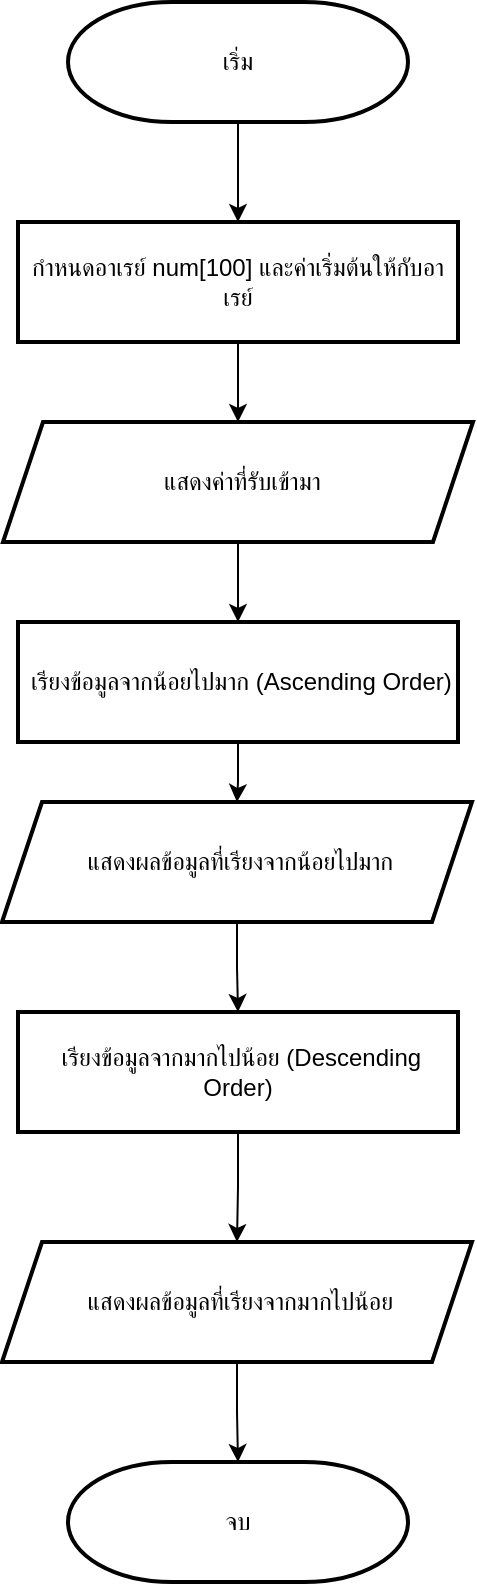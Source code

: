 <mxfile version="25.0.2">
  <diagram name="Page-1" id="ZFWVXQ1Z0pBYEthVD5IX">
    <mxGraphModel dx="1502" dy="685" grid="1" gridSize="10" guides="1" tooltips="1" connect="1" arrows="1" fold="1" page="1" pageScale="1" pageWidth="827" pageHeight="1169" math="0" shadow="0">
      <root>
        <mxCell id="0" />
        <mxCell id="1" parent="0" />
        <mxCell id="2ZdUj93LuS4gFnl_lG0V-3" value="" style="edgeStyle=orthogonalEdgeStyle;rounded=0;orthogonalLoop=1;jettySize=auto;html=1;" edge="1" parent="1" source="8qHCZE8XLDsl83MSMVz2-1" target="2ZdUj93LuS4gFnl_lG0V-1">
          <mxGeometry relative="1" as="geometry" />
        </mxCell>
        <mxCell id="8qHCZE8XLDsl83MSMVz2-1" value="เริ่ม" style="strokeWidth=2;html=1;shape=mxgraph.flowchart.terminator;whiteSpace=wrap;" parent="1" vertex="1">
          <mxGeometry x="329" y="80" width="170" height="60" as="geometry" />
        </mxCell>
        <mxCell id="2ZdUj93LuS4gFnl_lG0V-5" value="" style="edgeStyle=orthogonalEdgeStyle;rounded=0;orthogonalLoop=1;jettySize=auto;html=1;" edge="1" parent="1" source="2ZdUj93LuS4gFnl_lG0V-1" target="2ZdUj93LuS4gFnl_lG0V-4">
          <mxGeometry relative="1" as="geometry" />
        </mxCell>
        <mxCell id="2ZdUj93LuS4gFnl_lG0V-1" value="กำหนดอาเรย์ num[100] และค่าเริ่มต้นให้กับอาเรย์" style="whiteSpace=wrap;html=1;strokeWidth=2;" vertex="1" parent="1">
          <mxGeometry x="304" y="190" width="220" height="60" as="geometry" />
        </mxCell>
        <mxCell id="2ZdUj93LuS4gFnl_lG0V-7" value="" style="edgeStyle=orthogonalEdgeStyle;rounded=0;orthogonalLoop=1;jettySize=auto;html=1;" edge="1" parent="1" source="2ZdUj93LuS4gFnl_lG0V-4" target="2ZdUj93LuS4gFnl_lG0V-6">
          <mxGeometry relative="1" as="geometry" />
        </mxCell>
        <mxCell id="2ZdUj93LuS4gFnl_lG0V-4" value="&lt;div&gt;&amp;nbsp;แสดงค่าที่รับเข้ามา&lt;br&gt;&lt;/div&gt;" style="shape=parallelogram;perimeter=parallelogramPerimeter;whiteSpace=wrap;html=1;fixedSize=1;strokeWidth=2;" vertex="1" parent="1">
          <mxGeometry x="296.5" y="290" width="235" height="60" as="geometry" />
        </mxCell>
        <mxCell id="2ZdUj93LuS4gFnl_lG0V-9" value="" style="edgeStyle=orthogonalEdgeStyle;rounded=0;orthogonalLoop=1;jettySize=auto;html=1;" edge="1" parent="1" source="2ZdUj93LuS4gFnl_lG0V-6" target="2ZdUj93LuS4gFnl_lG0V-8">
          <mxGeometry relative="1" as="geometry" />
        </mxCell>
        <mxCell id="2ZdUj93LuS4gFnl_lG0V-6" value="&amp;nbsp;เรียงข้อมูลจากน้อยไปมาก (Ascending Order)" style="whiteSpace=wrap;html=1;strokeWidth=2;" vertex="1" parent="1">
          <mxGeometry x="304" y="390" width="220" height="60" as="geometry" />
        </mxCell>
        <mxCell id="2ZdUj93LuS4gFnl_lG0V-11" value="" style="edgeStyle=orthogonalEdgeStyle;rounded=0;orthogonalLoop=1;jettySize=auto;html=1;" edge="1" parent="1" source="2ZdUj93LuS4gFnl_lG0V-8" target="2ZdUj93LuS4gFnl_lG0V-10">
          <mxGeometry relative="1" as="geometry" />
        </mxCell>
        <mxCell id="2ZdUj93LuS4gFnl_lG0V-8" value="&lt;div&gt;&amp;nbsp;แสดงผลข้อมูลที่เรียงจากน้อยไปมาก&lt;br&gt;&lt;/div&gt;" style="shape=parallelogram;perimeter=parallelogramPerimeter;whiteSpace=wrap;html=1;fixedSize=1;strokeWidth=2;" vertex="1" parent="1">
          <mxGeometry x="296" y="480" width="235" height="60" as="geometry" />
        </mxCell>
        <mxCell id="2ZdUj93LuS4gFnl_lG0V-13" value="" style="edgeStyle=orthogonalEdgeStyle;rounded=0;orthogonalLoop=1;jettySize=auto;html=1;" edge="1" parent="1" source="2ZdUj93LuS4gFnl_lG0V-10" target="2ZdUj93LuS4gFnl_lG0V-12">
          <mxGeometry relative="1" as="geometry" />
        </mxCell>
        <mxCell id="2ZdUj93LuS4gFnl_lG0V-10" value="&amp;nbsp;เรียงข้อมูลจากมากไปน้อย (Descending Order)" style="whiteSpace=wrap;html=1;strokeWidth=2;" vertex="1" parent="1">
          <mxGeometry x="304" y="585" width="220" height="60" as="geometry" />
        </mxCell>
        <mxCell id="2ZdUj93LuS4gFnl_lG0V-15" value="" style="edgeStyle=orthogonalEdgeStyle;rounded=0;orthogonalLoop=1;jettySize=auto;html=1;" edge="1" parent="1" source="2ZdUj93LuS4gFnl_lG0V-12" target="2ZdUj93LuS4gFnl_lG0V-14">
          <mxGeometry relative="1" as="geometry" />
        </mxCell>
        <mxCell id="2ZdUj93LuS4gFnl_lG0V-12" value="&lt;div&gt;&amp;nbsp;แสดงผลข้อมูลที่เรียงจากมากไปน้อย&lt;br&gt;&lt;/div&gt;" style="shape=parallelogram;perimeter=parallelogramPerimeter;whiteSpace=wrap;html=1;fixedSize=1;strokeWidth=2;" vertex="1" parent="1">
          <mxGeometry x="296" y="700" width="235" height="60" as="geometry" />
        </mxCell>
        <mxCell id="2ZdUj93LuS4gFnl_lG0V-14" value="จบ" style="strokeWidth=2;html=1;shape=mxgraph.flowchart.terminator;whiteSpace=wrap;" vertex="1" parent="1">
          <mxGeometry x="329" y="810" width="170" height="60" as="geometry" />
        </mxCell>
      </root>
    </mxGraphModel>
  </diagram>
</mxfile>
